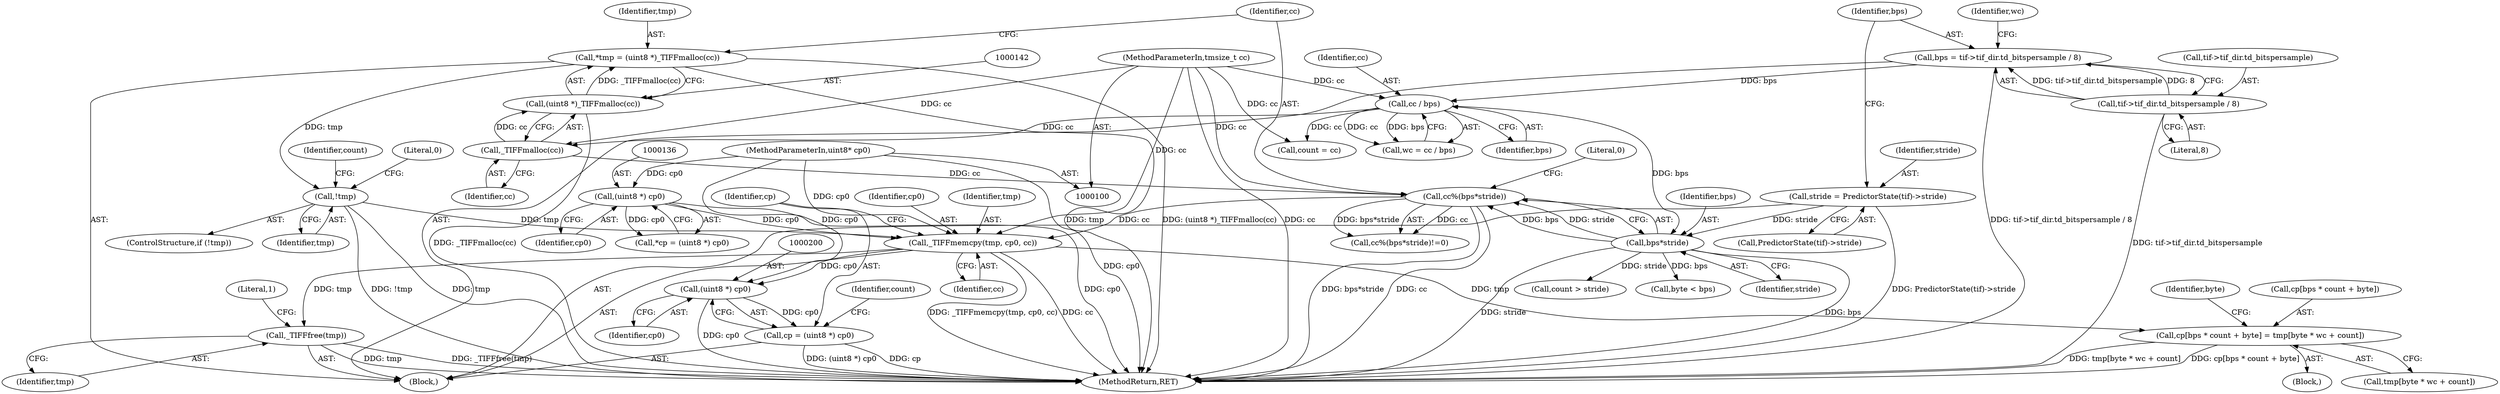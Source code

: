 digraph "1_libtiff_6a984bf7905c6621281588431f384e79d11a2e33_0@pointer" {
"1000193" [label="(Call,_TIFFmemcpy(tmp, cp0, cc))"];
"1000164" [label="(Call,!tmp)"];
"1000139" [label="(Call,*tmp = (uint8 *)_TIFFmalloc(cc))"];
"1000141" [label="(Call,(uint8 *)_TIFFmalloc(cc))"];
"1000143" [label="(Call,_TIFFmalloc(cc))"];
"1000103" [label="(MethodParameterIn,tmsize_t cc)"];
"1000125" [label="(Call,cc / bps)"];
"1000113" [label="(Call,bps = tif->tif_dir.td_bitspersample / 8)"];
"1000115" [label="(Call,tif->tif_dir.td_bitspersample / 8)"];
"1000135" [label="(Call,(uint8 *) cp0)"];
"1000102" [label="(MethodParameterIn,uint8* cp0)"];
"1000147" [label="(Call,cc%(bps*stride))"];
"1000149" [label="(Call,bps*stride)"];
"1000106" [label="(Call,stride = PredictorState(tif)->stride)"];
"1000199" [label="(Call,(uint8 *) cp0)"];
"1000197" [label="(Call,cp = (uint8 *) cp0)"];
"1000223" [label="(Call,cp[bps * count + byte] = tmp[byte * wc + count])"];
"1000238" [label="(Call,_TIFFfree(tmp))"];
"1000195" [label="(Identifier,cp0)"];
"1000141" [label="(Call,(uint8 *)_TIFFmalloc(cc))"];
"1000140" [label="(Identifier,tmp)"];
"1000103" [label="(MethodParameterIn,tmsize_t cc)"];
"1000108" [label="(Call,PredictorState(tif)->stride)"];
"1000242" [label="(MethodReturn,RET)"];
"1000123" [label="(Call,wc = cc / bps)"];
"1000163" [label="(ControlStructure,if (!tmp))"];
"1000115" [label="(Call,tif->tif_dir.td_bitspersample / 8)"];
"1000170" [label="(Identifier,count)"];
"1000135" [label="(Call,(uint8 *) cp0)"];
"1000129" [label="(Call,count = cc)"];
"1000150" [label="(Identifier,bps)"];
"1000223" [label="(Call,cp[bps * count + byte] = tmp[byte * wc + count])"];
"1000113" [label="(Call,bps = tif->tif_dir.td_bitspersample / 8)"];
"1000151" [label="(Identifier,stride)"];
"1000164" [label="(Call,!tmp)"];
"1000239" [label="(Identifier,tmp)"];
"1000147" [label="(Call,cc%(bps*stride))"];
"1000169" [label="(Call,count > stride)"];
"1000106" [label="(Call,stride = PredictorState(tif)->stride)"];
"1000165" [label="(Identifier,tmp)"];
"1000222" [label="(Block,)"];
"1000198" [label="(Identifier,cp)"];
"1000133" [label="(Call,*cp = (uint8 *) cp0)"];
"1000107" [label="(Identifier,stride)"];
"1000221" [label="(Identifier,byte)"];
"1000197" [label="(Call,cp = (uint8 *) cp0)"];
"1000149" [label="(Call,bps*stride)"];
"1000104" [label="(Block,)"];
"1000193" [label="(Call,_TIFFmemcpy(tmp, cp0, cc))"];
"1000152" [label="(Literal,0)"];
"1000238" [label="(Call,_TIFFfree(tmp))"];
"1000196" [label="(Identifier,cc)"];
"1000199" [label="(Call,(uint8 *) cp0)"];
"1000102" [label="(MethodParameterIn,uint8* cp0)"];
"1000126" [label="(Identifier,cc)"];
"1000125" [label="(Call,cc / bps)"];
"1000201" [label="(Identifier,cp0)"];
"1000116" [label="(Call,tif->tif_dir.td_bitspersample)"];
"1000139" [label="(Call,*tmp = (uint8 *)_TIFFmalloc(cc))"];
"1000231" [label="(Call,tmp[byte * wc + count])"];
"1000167" [label="(Literal,0)"];
"1000137" [label="(Identifier,cp0)"];
"1000204" [label="(Identifier,count)"];
"1000127" [label="(Identifier,bps)"];
"1000241" [label="(Literal,1)"];
"1000217" [label="(Call,byte < bps)"];
"1000148" [label="(Identifier,cc)"];
"1000114" [label="(Identifier,bps)"];
"1000224" [label="(Call,cp[bps * count + byte])"];
"1000146" [label="(Call,cc%(bps*stride)!=0)"];
"1000143" [label="(Call,_TIFFmalloc(cc))"];
"1000121" [label="(Literal,8)"];
"1000194" [label="(Identifier,tmp)"];
"1000124" [label="(Identifier,wc)"];
"1000144" [label="(Identifier,cc)"];
"1000193" -> "1000104"  [label="AST: "];
"1000193" -> "1000196"  [label="CFG: "];
"1000194" -> "1000193"  [label="AST: "];
"1000195" -> "1000193"  [label="AST: "];
"1000196" -> "1000193"  [label="AST: "];
"1000198" -> "1000193"  [label="CFG: "];
"1000193" -> "1000242"  [label="DDG: _TIFFmemcpy(tmp, cp0, cc)"];
"1000193" -> "1000242"  [label="DDG: cc"];
"1000164" -> "1000193"  [label="DDG: tmp"];
"1000135" -> "1000193"  [label="DDG: cp0"];
"1000102" -> "1000193"  [label="DDG: cp0"];
"1000147" -> "1000193"  [label="DDG: cc"];
"1000103" -> "1000193"  [label="DDG: cc"];
"1000193" -> "1000199"  [label="DDG: cp0"];
"1000193" -> "1000223"  [label="DDG: tmp"];
"1000193" -> "1000238"  [label="DDG: tmp"];
"1000164" -> "1000163"  [label="AST: "];
"1000164" -> "1000165"  [label="CFG: "];
"1000165" -> "1000164"  [label="AST: "];
"1000167" -> "1000164"  [label="CFG: "];
"1000170" -> "1000164"  [label="CFG: "];
"1000164" -> "1000242"  [label="DDG: !tmp"];
"1000164" -> "1000242"  [label="DDG: tmp"];
"1000139" -> "1000164"  [label="DDG: tmp"];
"1000139" -> "1000104"  [label="AST: "];
"1000139" -> "1000141"  [label="CFG: "];
"1000140" -> "1000139"  [label="AST: "];
"1000141" -> "1000139"  [label="AST: "];
"1000148" -> "1000139"  [label="CFG: "];
"1000139" -> "1000242"  [label="DDG: tmp"];
"1000139" -> "1000242"  [label="DDG: (uint8 *)_TIFFmalloc(cc)"];
"1000141" -> "1000139"  [label="DDG: _TIFFmalloc(cc)"];
"1000141" -> "1000143"  [label="CFG: "];
"1000142" -> "1000141"  [label="AST: "];
"1000143" -> "1000141"  [label="AST: "];
"1000141" -> "1000242"  [label="DDG: _TIFFmalloc(cc)"];
"1000143" -> "1000141"  [label="DDG: cc"];
"1000143" -> "1000144"  [label="CFG: "];
"1000144" -> "1000143"  [label="AST: "];
"1000103" -> "1000143"  [label="DDG: cc"];
"1000125" -> "1000143"  [label="DDG: cc"];
"1000143" -> "1000147"  [label="DDG: cc"];
"1000103" -> "1000100"  [label="AST: "];
"1000103" -> "1000242"  [label="DDG: cc"];
"1000103" -> "1000125"  [label="DDG: cc"];
"1000103" -> "1000129"  [label="DDG: cc"];
"1000103" -> "1000147"  [label="DDG: cc"];
"1000125" -> "1000123"  [label="AST: "];
"1000125" -> "1000127"  [label="CFG: "];
"1000126" -> "1000125"  [label="AST: "];
"1000127" -> "1000125"  [label="AST: "];
"1000123" -> "1000125"  [label="CFG: "];
"1000125" -> "1000123"  [label="DDG: cc"];
"1000125" -> "1000123"  [label="DDG: bps"];
"1000113" -> "1000125"  [label="DDG: bps"];
"1000125" -> "1000129"  [label="DDG: cc"];
"1000125" -> "1000149"  [label="DDG: bps"];
"1000113" -> "1000104"  [label="AST: "];
"1000113" -> "1000115"  [label="CFG: "];
"1000114" -> "1000113"  [label="AST: "];
"1000115" -> "1000113"  [label="AST: "];
"1000124" -> "1000113"  [label="CFG: "];
"1000113" -> "1000242"  [label="DDG: tif->tif_dir.td_bitspersample / 8"];
"1000115" -> "1000113"  [label="DDG: tif->tif_dir.td_bitspersample"];
"1000115" -> "1000113"  [label="DDG: 8"];
"1000115" -> "1000121"  [label="CFG: "];
"1000116" -> "1000115"  [label="AST: "];
"1000121" -> "1000115"  [label="AST: "];
"1000115" -> "1000242"  [label="DDG: tif->tif_dir.td_bitspersample"];
"1000135" -> "1000133"  [label="AST: "];
"1000135" -> "1000137"  [label="CFG: "];
"1000136" -> "1000135"  [label="AST: "];
"1000137" -> "1000135"  [label="AST: "];
"1000133" -> "1000135"  [label="CFG: "];
"1000135" -> "1000242"  [label="DDG: cp0"];
"1000135" -> "1000133"  [label="DDG: cp0"];
"1000102" -> "1000135"  [label="DDG: cp0"];
"1000102" -> "1000100"  [label="AST: "];
"1000102" -> "1000242"  [label="DDG: cp0"];
"1000102" -> "1000199"  [label="DDG: cp0"];
"1000147" -> "1000146"  [label="AST: "];
"1000147" -> "1000149"  [label="CFG: "];
"1000148" -> "1000147"  [label="AST: "];
"1000149" -> "1000147"  [label="AST: "];
"1000152" -> "1000147"  [label="CFG: "];
"1000147" -> "1000242"  [label="DDG: bps*stride"];
"1000147" -> "1000242"  [label="DDG: cc"];
"1000147" -> "1000146"  [label="DDG: cc"];
"1000147" -> "1000146"  [label="DDG: bps*stride"];
"1000149" -> "1000147"  [label="DDG: bps"];
"1000149" -> "1000147"  [label="DDG: stride"];
"1000149" -> "1000151"  [label="CFG: "];
"1000150" -> "1000149"  [label="AST: "];
"1000151" -> "1000149"  [label="AST: "];
"1000149" -> "1000242"  [label="DDG: bps"];
"1000149" -> "1000242"  [label="DDG: stride"];
"1000106" -> "1000149"  [label="DDG: stride"];
"1000149" -> "1000169"  [label="DDG: stride"];
"1000149" -> "1000217"  [label="DDG: bps"];
"1000106" -> "1000104"  [label="AST: "];
"1000106" -> "1000108"  [label="CFG: "];
"1000107" -> "1000106"  [label="AST: "];
"1000108" -> "1000106"  [label="AST: "];
"1000114" -> "1000106"  [label="CFG: "];
"1000106" -> "1000242"  [label="DDG: PredictorState(tif)->stride"];
"1000199" -> "1000197"  [label="AST: "];
"1000199" -> "1000201"  [label="CFG: "];
"1000200" -> "1000199"  [label="AST: "];
"1000201" -> "1000199"  [label="AST: "];
"1000197" -> "1000199"  [label="CFG: "];
"1000199" -> "1000242"  [label="DDG: cp0"];
"1000199" -> "1000197"  [label="DDG: cp0"];
"1000197" -> "1000104"  [label="AST: "];
"1000198" -> "1000197"  [label="AST: "];
"1000204" -> "1000197"  [label="CFG: "];
"1000197" -> "1000242"  [label="DDG: (uint8 *) cp0"];
"1000197" -> "1000242"  [label="DDG: cp"];
"1000223" -> "1000222"  [label="AST: "];
"1000223" -> "1000231"  [label="CFG: "];
"1000224" -> "1000223"  [label="AST: "];
"1000231" -> "1000223"  [label="AST: "];
"1000221" -> "1000223"  [label="CFG: "];
"1000223" -> "1000242"  [label="DDG: tmp[byte * wc + count]"];
"1000223" -> "1000242"  [label="DDG: cp[bps * count + byte]"];
"1000238" -> "1000104"  [label="AST: "];
"1000238" -> "1000239"  [label="CFG: "];
"1000239" -> "1000238"  [label="AST: "];
"1000241" -> "1000238"  [label="CFG: "];
"1000238" -> "1000242"  [label="DDG: tmp"];
"1000238" -> "1000242"  [label="DDG: _TIFFfree(tmp)"];
}
